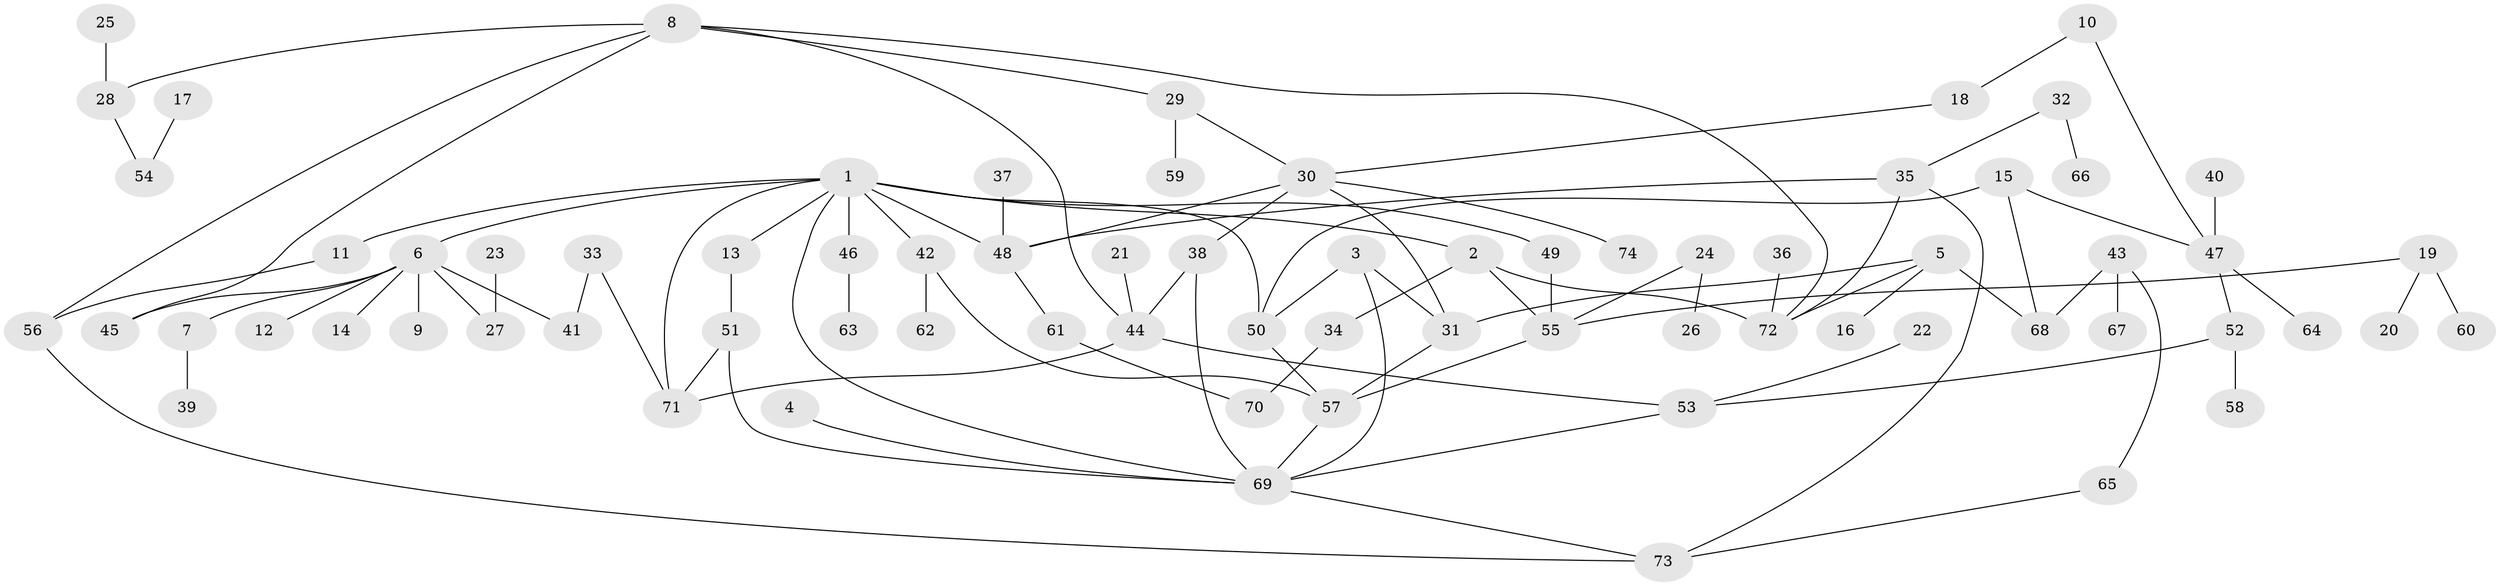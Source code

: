 // original degree distribution, {10: 0.006802721088435374, 2: 0.3129251700680272, 3: 0.21768707482993196, 6: 0.006802721088435374, 5: 0.08163265306122448, 4: 0.061224489795918366, 1: 0.30612244897959184, 7: 0.006802721088435374}
// Generated by graph-tools (version 1.1) at 2025/25/03/09/25 03:25:34]
// undirected, 74 vertices, 99 edges
graph export_dot {
graph [start="1"]
  node [color=gray90,style=filled];
  1;
  2;
  3;
  4;
  5;
  6;
  7;
  8;
  9;
  10;
  11;
  12;
  13;
  14;
  15;
  16;
  17;
  18;
  19;
  20;
  21;
  22;
  23;
  24;
  25;
  26;
  27;
  28;
  29;
  30;
  31;
  32;
  33;
  34;
  35;
  36;
  37;
  38;
  39;
  40;
  41;
  42;
  43;
  44;
  45;
  46;
  47;
  48;
  49;
  50;
  51;
  52;
  53;
  54;
  55;
  56;
  57;
  58;
  59;
  60;
  61;
  62;
  63;
  64;
  65;
  66;
  67;
  68;
  69;
  70;
  71;
  72;
  73;
  74;
  1 -- 2 [weight=1.0];
  1 -- 6 [weight=1.0];
  1 -- 11 [weight=1.0];
  1 -- 13 [weight=1.0];
  1 -- 42 [weight=1.0];
  1 -- 46 [weight=1.0];
  1 -- 48 [weight=1.0];
  1 -- 49 [weight=1.0];
  1 -- 50 [weight=1.0];
  1 -- 69 [weight=1.0];
  1 -- 71 [weight=1.0];
  2 -- 34 [weight=1.0];
  2 -- 55 [weight=1.0];
  2 -- 72 [weight=1.0];
  3 -- 31 [weight=1.0];
  3 -- 50 [weight=1.0];
  3 -- 69 [weight=1.0];
  4 -- 69 [weight=1.0];
  5 -- 16 [weight=1.0];
  5 -- 31 [weight=1.0];
  5 -- 68 [weight=1.0];
  5 -- 72 [weight=1.0];
  6 -- 7 [weight=1.0];
  6 -- 9 [weight=1.0];
  6 -- 12 [weight=1.0];
  6 -- 14 [weight=1.0];
  6 -- 27 [weight=1.0];
  6 -- 41 [weight=1.0];
  6 -- 45 [weight=1.0];
  7 -- 39 [weight=1.0];
  8 -- 28 [weight=1.0];
  8 -- 29 [weight=1.0];
  8 -- 44 [weight=1.0];
  8 -- 45 [weight=1.0];
  8 -- 56 [weight=1.0];
  8 -- 72 [weight=1.0];
  10 -- 18 [weight=1.0];
  10 -- 47 [weight=1.0];
  11 -- 56 [weight=1.0];
  13 -- 51 [weight=1.0];
  15 -- 47 [weight=1.0];
  15 -- 50 [weight=1.0];
  15 -- 68 [weight=1.0];
  17 -- 54 [weight=1.0];
  18 -- 30 [weight=1.0];
  19 -- 20 [weight=1.0];
  19 -- 55 [weight=1.0];
  19 -- 60 [weight=2.0];
  21 -- 44 [weight=1.0];
  22 -- 53 [weight=2.0];
  23 -- 27 [weight=1.0];
  24 -- 26 [weight=1.0];
  24 -- 55 [weight=1.0];
  25 -- 28 [weight=1.0];
  28 -- 54 [weight=1.0];
  29 -- 30 [weight=1.0];
  29 -- 59 [weight=1.0];
  30 -- 31 [weight=1.0];
  30 -- 38 [weight=1.0];
  30 -- 48 [weight=1.0];
  30 -- 74 [weight=1.0];
  31 -- 57 [weight=1.0];
  32 -- 35 [weight=1.0];
  32 -- 66 [weight=1.0];
  33 -- 41 [weight=1.0];
  33 -- 71 [weight=1.0];
  34 -- 70 [weight=1.0];
  35 -- 48 [weight=1.0];
  35 -- 72 [weight=1.0];
  35 -- 73 [weight=1.0];
  36 -- 72 [weight=1.0];
  37 -- 48 [weight=1.0];
  38 -- 44 [weight=1.0];
  38 -- 69 [weight=1.0];
  40 -- 47 [weight=1.0];
  42 -- 57 [weight=1.0];
  42 -- 62 [weight=1.0];
  43 -- 65 [weight=1.0];
  43 -- 67 [weight=1.0];
  43 -- 68 [weight=1.0];
  44 -- 53 [weight=2.0];
  44 -- 71 [weight=1.0];
  46 -- 63 [weight=1.0];
  47 -- 52 [weight=1.0];
  47 -- 64 [weight=1.0];
  48 -- 61 [weight=1.0];
  49 -- 55 [weight=1.0];
  50 -- 57 [weight=2.0];
  51 -- 69 [weight=1.0];
  51 -- 71 [weight=1.0];
  52 -- 53 [weight=1.0];
  52 -- 58 [weight=1.0];
  53 -- 69 [weight=1.0];
  55 -- 57 [weight=1.0];
  56 -- 73 [weight=1.0];
  57 -- 69 [weight=1.0];
  61 -- 70 [weight=1.0];
  65 -- 73 [weight=1.0];
  69 -- 73 [weight=1.0];
}
